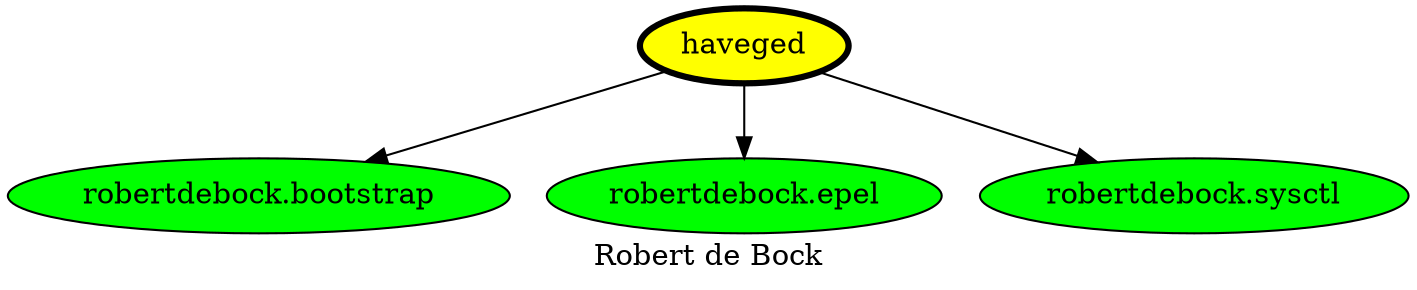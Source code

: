 digraph PhiloDilemma {
  label = "Robert de Bock" ;
  overlap=false
  {
    "haveged" [fillcolor=yellow style=filled penwidth=3]
    "robertdebock.bootstrap" [fillcolor=green style=filled]
    "robertdebock.epel" [fillcolor=green style=filled]
    "robertdebock.sysctl" [fillcolor=green style=filled]
  }
  "haveged" -> "robertdebock.bootstrap"
  "haveged" -> "robertdebock.epel"
  "haveged" -> "robertdebock.sysctl"
}
